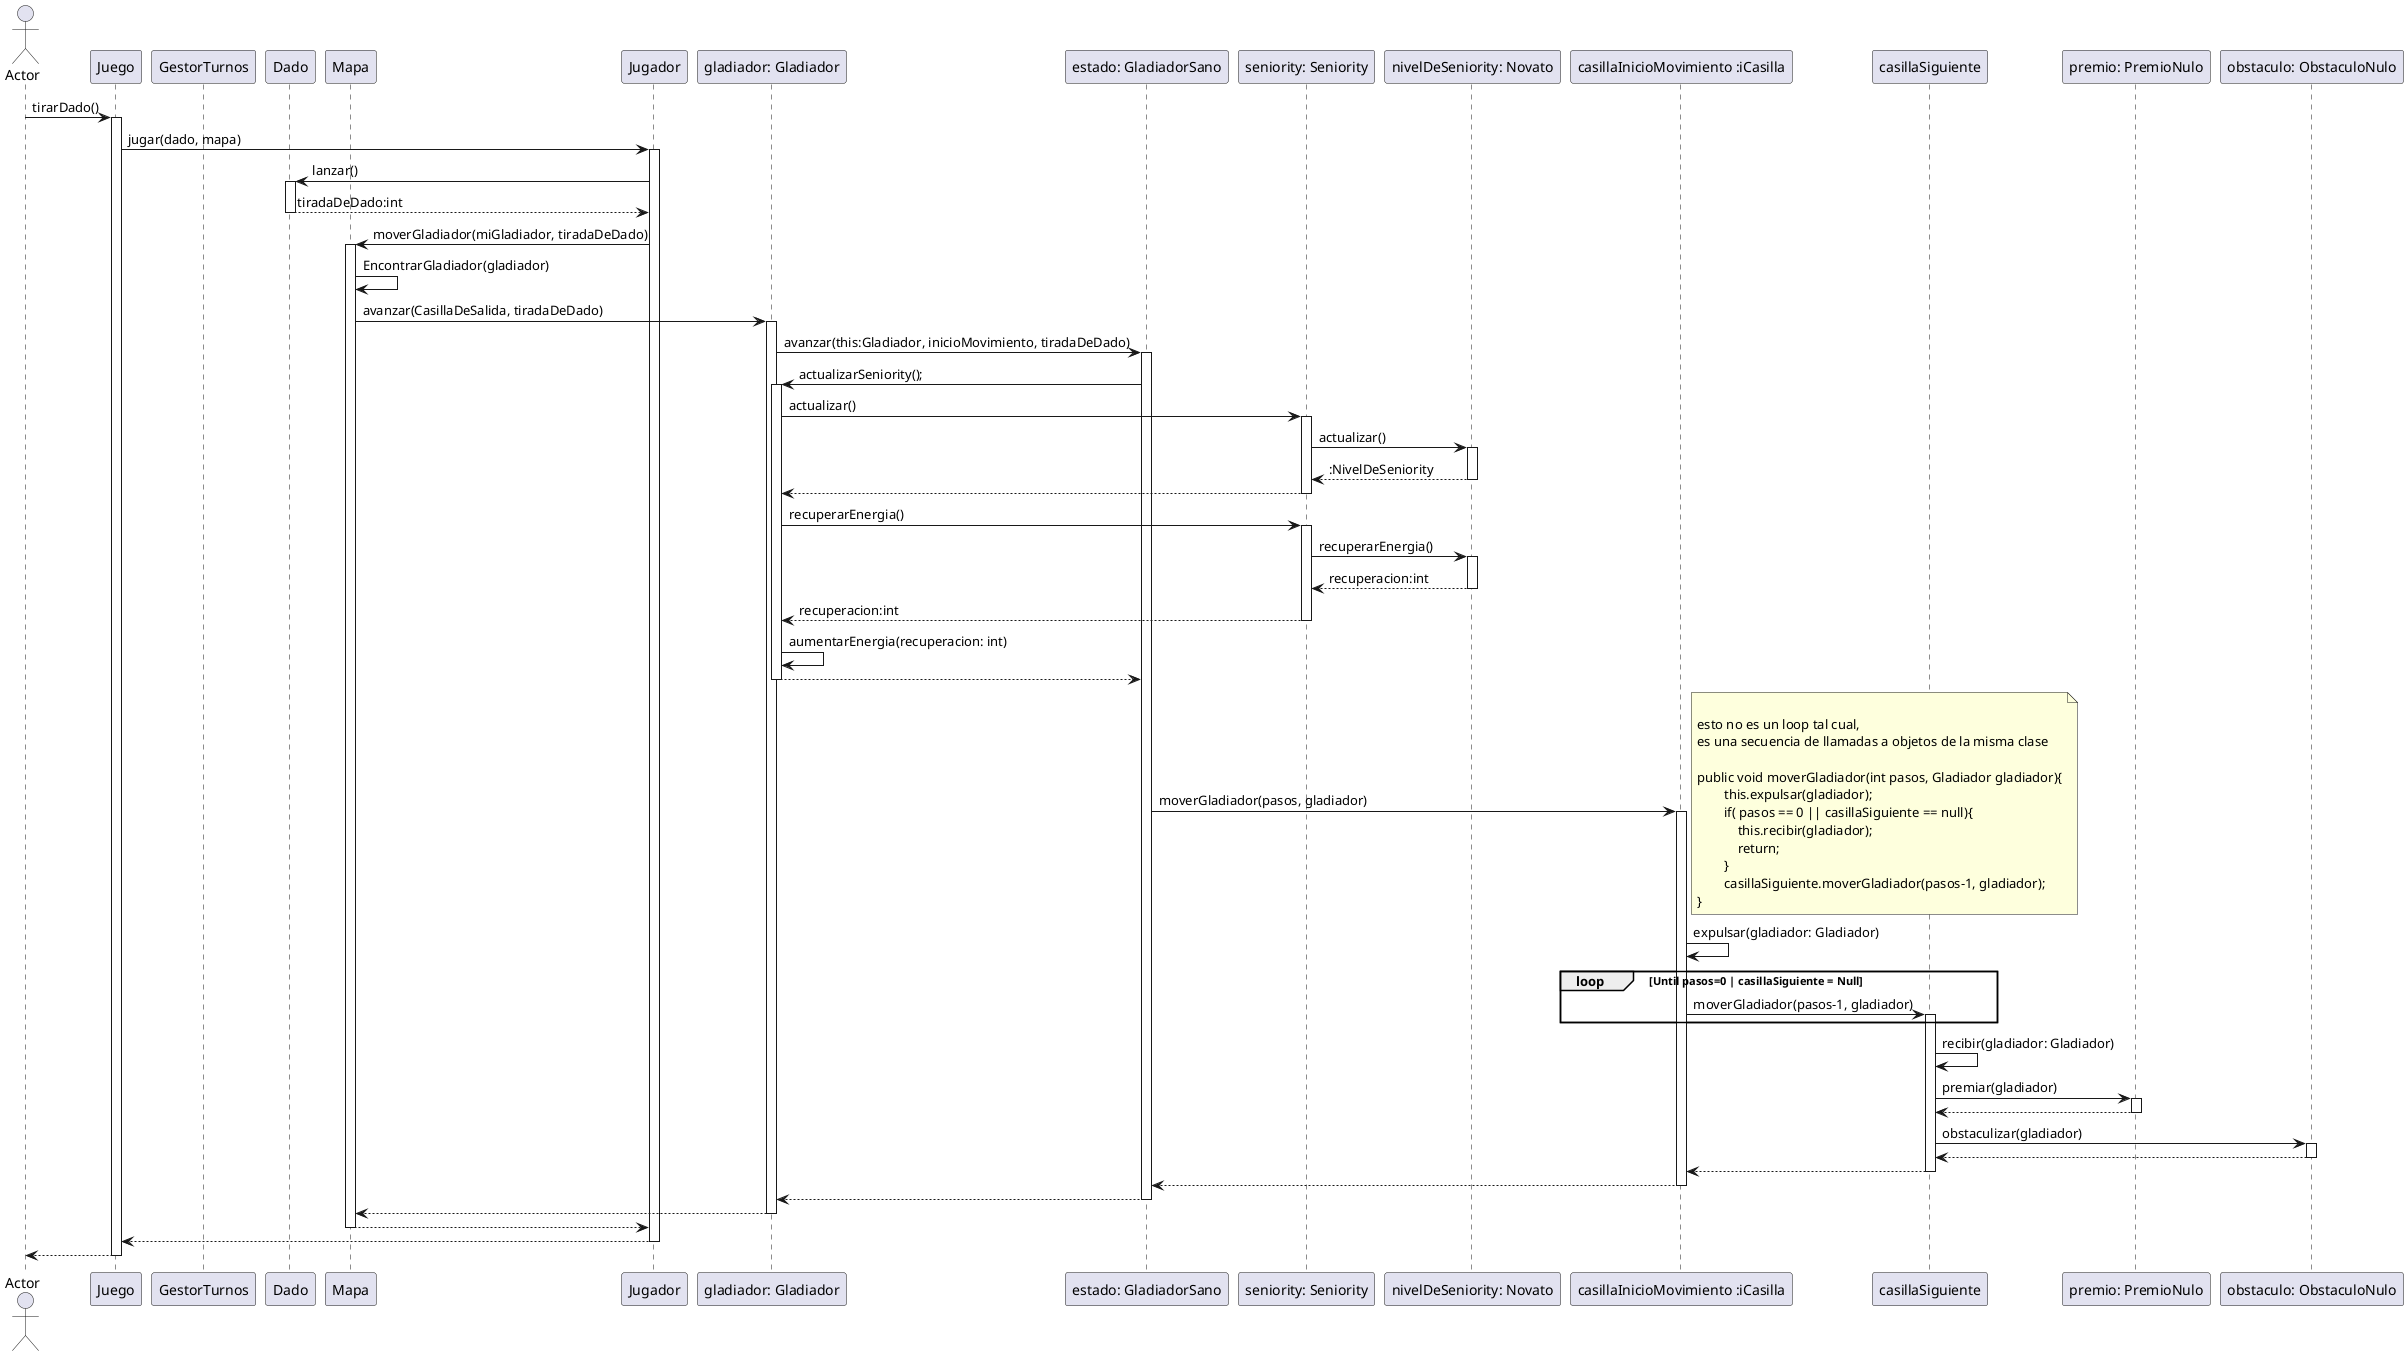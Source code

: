 @startuml
actor Actor
participant Juego
participant GestorTurnos
participant Dado
participant Mapa
participant Jugador

Actor -> Juego: tirarDado()
activate Juego
    Juego -> Jugador: jugar(dado, mapa)
    activate Jugador
    Jugador -> Dado: lanzar()
    activate Dado
    Dado --> Jugador: tiradaDeDado:int

    deactivate Dado

    Jugador -> Mapa: moverGladiador(miGladiador, tiradaDeDado)
    activate Mapa
    Mapa -> Mapa: EncontrarGladiador(gladiador)
    Mapa -> "gladiador: Gladiador":avanzar(CasillaDeSalida, tiradaDeDado)
    activate "gladiador: Gladiador"
    "gladiador: Gladiador" -> "estado: GladiadorSano": avanzar(this:Gladiador, inicioMovimiento, tiradaDeDado)
    activate "estado: GladiadorSano"
    "estado: GladiadorSano" -> "gladiador: Gladiador": actualizarSeniority();
    activate "gladiador: Gladiador"
    "gladiador: Gladiador" -> "seniority: Seniority":actualizar()
    activate "seniority: Seniority"
    "seniority: Seniority" -> "nivelDeSeniority: Novato":actualizar()
    activate "nivelDeSeniority: Novato"
    "nivelDeSeniority: Novato" --> "seniority: Seniority": :NivelDeSeniority
    deactivate "nivelDeSeniority: Novato"
    "seniority: Seniority" --> "gladiador: Gladiador"
    deactivate "seniority: Seniority"
    "gladiador: Gladiador" -> "seniority: Seniority":recuperarEnergia()
   activate "seniority: Seniority"
    "seniority: Seniority" -> "nivelDeSeniority: Novato":recuperarEnergia()
     activate "nivelDeSeniority: Novato"
    "nivelDeSeniority: Novato" --> "seniority: Seniority": recuperacion:int
    deactivate "nivelDeSeniority: Novato"
    "seniority: Seniority" --> "gladiador: Gladiador": recuperacion:int
    deactivate "seniority: Seniority"
    "gladiador: Gladiador" -> "gladiador: Gladiador": aumentarEnergia(recuperacion: int)

    "gladiador: Gladiador" --> "estado: GladiadorSano"
    deactivate "gladiador: Gladiador"

    "estado: GladiadorSano" -> "casillaInicioMovimiento :iCasilla": moverGladiador(pasos, gladiador)

    activate "casillaInicioMovimiento :iCasilla"

    note right

    esto no es un loop tal cual,
    es una secuencia de llamadas a objetos de la misma clase

    public void moverGladiador(int pasos, Gladiador gladiador){
            this.expulsar(gladiador);
            if( pasos == 0 || casillaSiguiente == null){
                this.recibir(gladiador);
                return;
            }
            casillaSiguiente.moverGladiador(pasos-1, gladiador);
    }
    end note
    "casillaInicioMovimiento :iCasilla" -> "casillaInicioMovimiento :iCasilla": expulsar(gladiador: Gladiador)
    loop Until pasos=0 | casillaSiguiente = Null
     "casillaInicioMovimiento :iCasilla" -> casillaSiguiente :moverGladiador(pasos-1, gladiador)
    activate casillaSiguiente
    end
    casillaSiguiente -> casillaSiguiente: recibir(gladiador: Gladiador)
    casillaSiguiente -> "premio: PremioNulo" : premiar(gladiador)
    activate "premio: PremioNulo"
    "premio: PremioNulo" --> casillaSiguiente
    deactivate "premio: PremioNulo"
    casillaSiguiente -> "obstaculo: ObstaculoNulo" : obstaculizar(gladiador)
    activate "obstaculo: ObstaculoNulo"
    "obstaculo: ObstaculoNulo" --> casillaSiguiente
    deactivate "obstaculo: ObstaculoNulo"
    casillaSiguiente --> "casillaInicioMovimiento :iCasilla":
    deactivate casillaSiguiente

    "casillaInicioMovimiento :iCasilla" --> "estado: GladiadorSano"
    deactivate "casillaInicioMovimiento :iCasilla"
    "estado: GladiadorSano" --> "gladiador: Gladiador"
    deactivate "estado: GladiadorSano"
    "gladiador: Gladiador" --> Mapa
    deactivate "gladiador: Gladiador"

    Mapa --> Jugador
    deactivate Mapa

    Jugador--> Juego
    deactivate Jugador
    Juego --> Actor
    deactivate Juego

@enduml